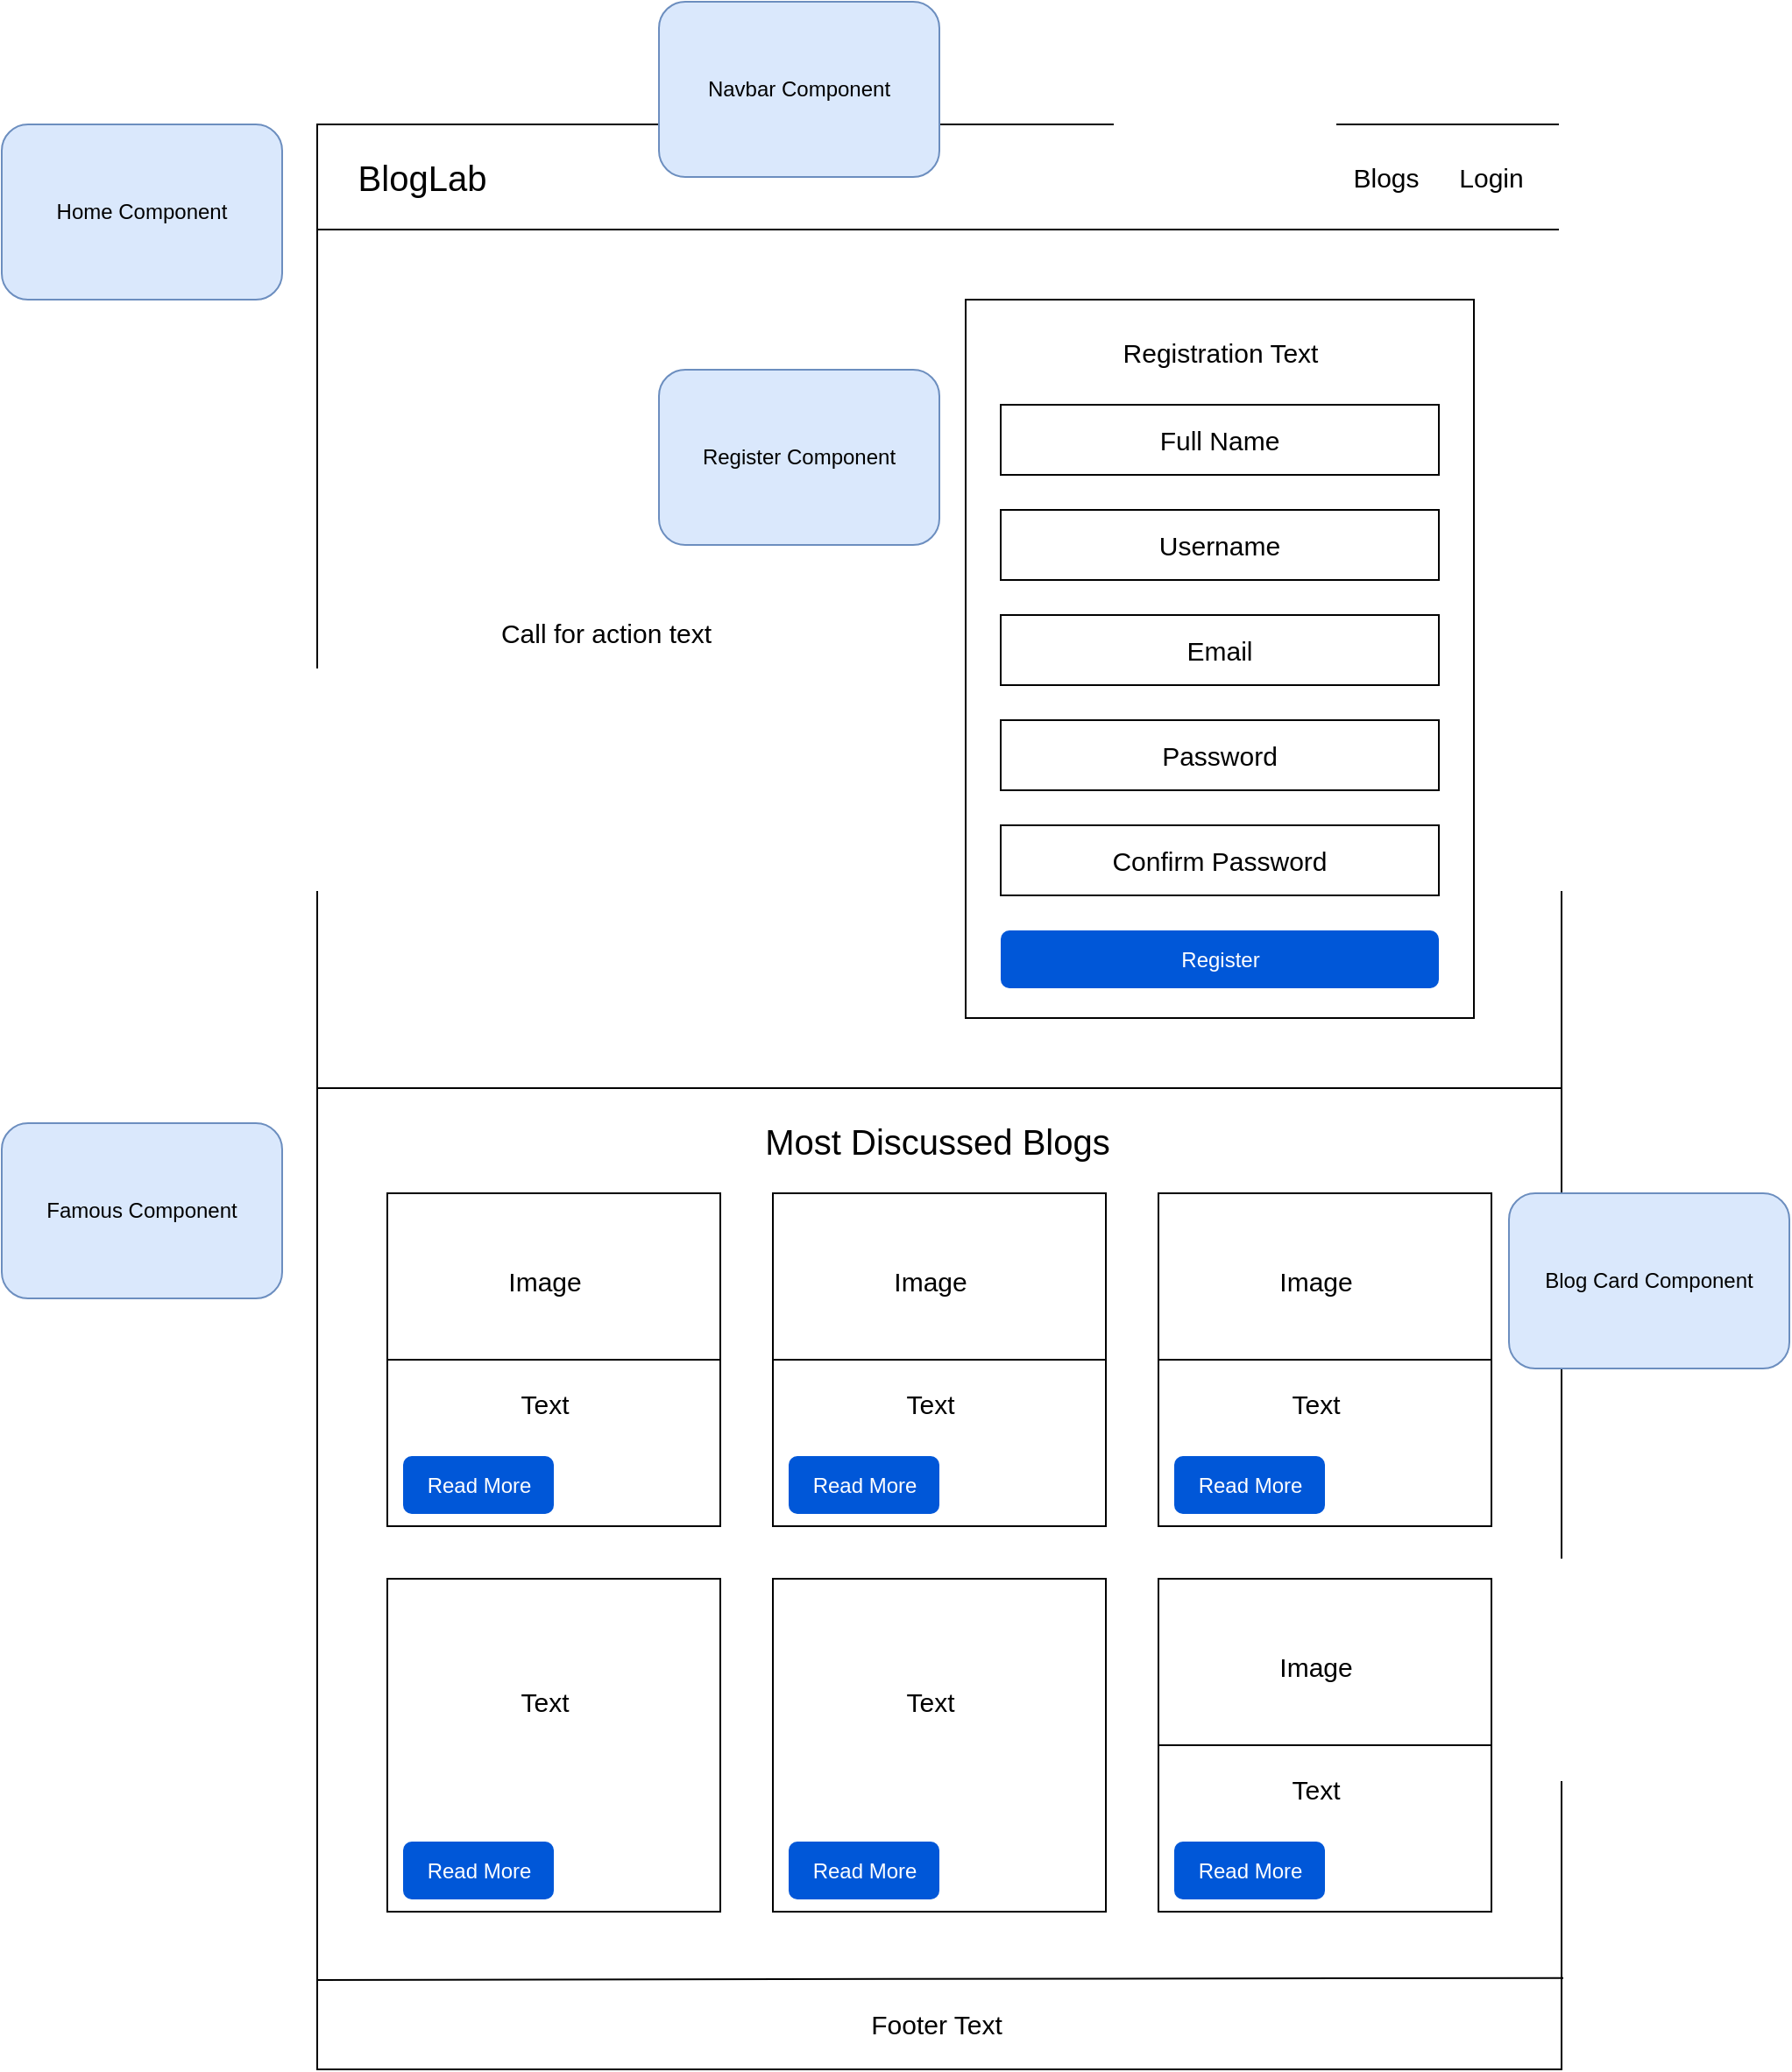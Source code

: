 <mxfile version="14.4.3" type="device" pages="8"><diagram id="s6Mg0fzkvO-PAo4uWQgf" name="Home"><mxGraphModel dx="1874" dy="592" grid="1" gridSize="10" guides="1" tooltips="1" connect="1" arrows="1" fold="1" page="1" pageScale="1" pageWidth="850" pageHeight="1100" math="0" shadow="0"><root><mxCell id="0"/><mxCell id="1" parent="0"/><mxCell id="gEnsgVD1sYvCIGJ1qTTS-1" value="" style="rounded=0;whiteSpace=wrap;html=1;" parent="1" vertex="1"><mxGeometry x="70" y="120" width="710" height="1110" as="geometry"/></mxCell><mxCell id="gEnsgVD1sYvCIGJ1qTTS-2" value="" style="rounded=0;whiteSpace=wrap;html=1;fontSize=15;" parent="1" vertex="1"><mxGeometry x="440" y="220" width="290" height="410" as="geometry"/></mxCell><mxCell id="gEnsgVD1sYvCIGJ1qTTS-3" value="" style="rounded=0;whiteSpace=wrap;html=1;" parent="1" vertex="1"><mxGeometry x="70" y="120" width="710" height="60" as="geometry"/></mxCell><mxCell id="gEnsgVD1sYvCIGJ1qTTS-4" value="BlogLab" style="text;html=1;strokeColor=none;fillColor=none;align=center;verticalAlign=middle;whiteSpace=wrap;rounded=0;fontSize=20;" parent="1" vertex="1"><mxGeometry x="110" y="140" width="40" height="20" as="geometry"/></mxCell><mxCell id="gEnsgVD1sYvCIGJ1qTTS-5" value="Blogs" style="text;html=1;strokeColor=none;fillColor=none;align=center;verticalAlign=middle;whiteSpace=wrap;rounded=0;fontSize=15;" parent="1" vertex="1"><mxGeometry x="660" y="140" width="40" height="20" as="geometry"/></mxCell><mxCell id="gEnsgVD1sYvCIGJ1qTTS-6" value="Login" style="text;html=1;strokeColor=none;fillColor=none;align=center;verticalAlign=middle;whiteSpace=wrap;rounded=0;fontSize=15;" parent="1" vertex="1"><mxGeometry x="720" y="140" width="40" height="20" as="geometry"/></mxCell><mxCell id="gEnsgVD1sYvCIGJ1qTTS-7" value="Full Name" style="rounded=0;whiteSpace=wrap;html=1;fontSize=15;" parent="1" vertex="1"><mxGeometry x="460" y="280" width="250" height="40" as="geometry"/></mxCell><mxCell id="gEnsgVD1sYvCIGJ1qTTS-8" value="Username" style="rounded=0;whiteSpace=wrap;html=1;fontSize=15;" parent="1" vertex="1"><mxGeometry x="460" y="340" width="250" height="40" as="geometry"/></mxCell><mxCell id="gEnsgVD1sYvCIGJ1qTTS-9" value="Email" style="rounded=0;whiteSpace=wrap;html=1;fontSize=15;" parent="1" vertex="1"><mxGeometry x="460" y="400" width="250" height="40" as="geometry"/></mxCell><mxCell id="gEnsgVD1sYvCIGJ1qTTS-10" value="Password" style="rounded=0;whiteSpace=wrap;html=1;fontSize=15;" parent="1" vertex="1"><mxGeometry x="460" y="460" width="250" height="40" as="geometry"/></mxCell><mxCell id="gEnsgVD1sYvCIGJ1qTTS-11" value="Confirm Password" style="rounded=0;whiteSpace=wrap;html=1;fontSize=15;" parent="1" vertex="1"><mxGeometry x="460" y="520" width="250" height="40" as="geometry"/></mxCell><mxCell id="gEnsgVD1sYvCIGJ1qTTS-12" value="Registration Text" style="text;html=1;strokeColor=none;fillColor=none;align=center;verticalAlign=middle;whiteSpace=wrap;rounded=0;fontSize=15;" parent="1" vertex="1"><mxGeometry x="522.5" y="240" width="125" height="20" as="geometry"/></mxCell><mxCell id="gEnsgVD1sYvCIGJ1qTTS-13" value="Register" style="rounded=1;fillColor=#0057D8;align=center;strokeColor=none;html=1;fontColor=#ffffff;fontSize=12" parent="1" vertex="1"><mxGeometry x="460" y="580" width="250" height="33" as="geometry"/></mxCell><mxCell id="gEnsgVD1sYvCIGJ1qTTS-14" value="" style="endArrow=none;html=1;fontSize=15;exitX=0;exitY=0.75;exitDx=0;exitDy=0;entryX=1;entryY=0.75;entryDx=0;entryDy=0;" parent="1" edge="1"><mxGeometry width="50" height="50" relative="1" as="geometry"><mxPoint x="70" y="670" as="sourcePoint"/><mxPoint x="780" y="670" as="targetPoint"/></mxGeometry></mxCell><mxCell id="gEnsgVD1sYvCIGJ1qTTS-15" value="Call for action text" style="text;html=1;strokeColor=none;fillColor=none;align=center;verticalAlign=middle;whiteSpace=wrap;rounded=0;fontSize=15;" parent="1" vertex="1"><mxGeometry x="140" y="400" width="190" height="20" as="geometry"/></mxCell><mxCell id="gEnsgVD1sYvCIGJ1qTTS-16" value="Most Discussed Blogs" style="text;html=1;strokeColor=none;fillColor=none;align=center;verticalAlign=middle;whiteSpace=wrap;rounded=0;fontSize=20;" parent="1" vertex="1"><mxGeometry x="314" y="690" width="220" height="20" as="geometry"/></mxCell><mxCell id="gEnsgVD1sYvCIGJ1qTTS-17" value="" style="rounded=0;whiteSpace=wrap;html=1;fontSize=15;" parent="1" vertex="1"><mxGeometry x="330" y="730" width="190" height="190" as="geometry"/></mxCell><mxCell id="gEnsgVD1sYvCIGJ1qTTS-18" value="" style="endArrow=none;html=1;fontSize=15;exitX=0;exitY=0.5;exitDx=0;exitDy=0;entryX=1;entryY=0.5;entryDx=0;entryDy=0;" parent="1" source="gEnsgVD1sYvCIGJ1qTTS-17" target="gEnsgVD1sYvCIGJ1qTTS-17" edge="1"><mxGeometry width="50" height="50" relative="1" as="geometry"><mxPoint x="400" y="990" as="sourcePoint"/><mxPoint x="450" y="940" as="targetPoint"/></mxGeometry></mxCell><mxCell id="gEnsgVD1sYvCIGJ1qTTS-19" value="Image" style="text;html=1;strokeColor=none;fillColor=none;align=center;verticalAlign=middle;whiteSpace=wrap;rounded=0;fontSize=15;" parent="1" vertex="1"><mxGeometry x="400" y="770" width="40" height="20" as="geometry"/></mxCell><mxCell id="gEnsgVD1sYvCIGJ1qTTS-20" value="Text" style="text;html=1;strokeColor=none;fillColor=none;align=center;verticalAlign=middle;whiteSpace=wrap;rounded=0;fontSize=15;" parent="1" vertex="1"><mxGeometry x="400" y="840" width="40" height="20" as="geometry"/></mxCell><mxCell id="gEnsgVD1sYvCIGJ1qTTS-21" value="Read More" style="rounded=1;fillColor=#0057D8;strokeColor=none;html=1;fontColor=#ffffff;align=center;verticalAlign=middle;fontStyle=0;fontSize=12" parent="1" vertex="1"><mxGeometry x="339" y="880" width="86" height="33" as="geometry"/></mxCell><mxCell id="gEnsgVD1sYvCIGJ1qTTS-22" value="" style="rounded=0;whiteSpace=wrap;html=1;fontSize=15;" parent="1" vertex="1"><mxGeometry x="550" y="730" width="190" height="190" as="geometry"/></mxCell><mxCell id="gEnsgVD1sYvCIGJ1qTTS-23" value="" style="endArrow=none;html=1;fontSize=15;exitX=0;exitY=0.5;exitDx=0;exitDy=0;entryX=1;entryY=0.5;entryDx=0;entryDy=0;" parent="1" source="gEnsgVD1sYvCIGJ1qTTS-22" target="gEnsgVD1sYvCIGJ1qTTS-22" edge="1"><mxGeometry width="50" height="50" relative="1" as="geometry"><mxPoint x="620" y="990" as="sourcePoint"/><mxPoint x="670" y="940" as="targetPoint"/></mxGeometry></mxCell><mxCell id="gEnsgVD1sYvCIGJ1qTTS-24" value="Image" style="text;html=1;strokeColor=none;fillColor=none;align=center;verticalAlign=middle;whiteSpace=wrap;rounded=0;fontSize=15;" parent="1" vertex="1"><mxGeometry x="620" y="770" width="40" height="20" as="geometry"/></mxCell><mxCell id="gEnsgVD1sYvCIGJ1qTTS-25" value="Text" style="text;html=1;strokeColor=none;fillColor=none;align=center;verticalAlign=middle;whiteSpace=wrap;rounded=0;fontSize=15;" parent="1" vertex="1"><mxGeometry x="620" y="840" width="40" height="20" as="geometry"/></mxCell><mxCell id="gEnsgVD1sYvCIGJ1qTTS-26" value="Read More" style="rounded=1;fillColor=#0057D8;strokeColor=none;html=1;fontColor=#ffffff;align=center;verticalAlign=middle;fontStyle=0;fontSize=12" parent="1" vertex="1"><mxGeometry x="559" y="880" width="86" height="33" as="geometry"/></mxCell><mxCell id="gEnsgVD1sYvCIGJ1qTTS-27" value="" style="rounded=0;whiteSpace=wrap;html=1;fontSize=15;" parent="1" vertex="1"><mxGeometry x="110" y="730" width="190" height="190" as="geometry"/></mxCell><mxCell id="gEnsgVD1sYvCIGJ1qTTS-28" value="" style="endArrow=none;html=1;fontSize=15;exitX=0;exitY=0.5;exitDx=0;exitDy=0;entryX=1;entryY=0.5;entryDx=0;entryDy=0;" parent="1" source="gEnsgVD1sYvCIGJ1qTTS-27" target="gEnsgVD1sYvCIGJ1qTTS-27" edge="1"><mxGeometry width="50" height="50" relative="1" as="geometry"><mxPoint x="180" y="990" as="sourcePoint"/><mxPoint x="230" y="940" as="targetPoint"/></mxGeometry></mxCell><mxCell id="gEnsgVD1sYvCIGJ1qTTS-29" value="Image" style="text;html=1;strokeColor=none;fillColor=none;align=center;verticalAlign=middle;whiteSpace=wrap;rounded=0;fontSize=15;" parent="1" vertex="1"><mxGeometry x="180" y="770" width="40" height="20" as="geometry"/></mxCell><mxCell id="gEnsgVD1sYvCIGJ1qTTS-30" value="Text" style="text;html=1;strokeColor=none;fillColor=none;align=center;verticalAlign=middle;whiteSpace=wrap;rounded=0;fontSize=15;" parent="1" vertex="1"><mxGeometry x="180" y="840" width="40" height="20" as="geometry"/></mxCell><mxCell id="gEnsgVD1sYvCIGJ1qTTS-31" value="Read More" style="rounded=1;fillColor=#0057D8;strokeColor=none;html=1;fontColor=#ffffff;align=center;verticalAlign=middle;fontStyle=0;fontSize=12" parent="1" vertex="1"><mxGeometry x="119" y="880" width="86" height="33" as="geometry"/></mxCell><mxCell id="gEnsgVD1sYvCIGJ1qTTS-32" value="" style="rounded=0;whiteSpace=wrap;html=1;fontSize=15;" parent="1" vertex="1"><mxGeometry x="330" y="950" width="190" height="190" as="geometry"/></mxCell><mxCell id="gEnsgVD1sYvCIGJ1qTTS-33" value="Text" style="text;html=1;strokeColor=none;fillColor=none;align=center;verticalAlign=middle;whiteSpace=wrap;rounded=0;fontSize=15;" parent="1" vertex="1"><mxGeometry x="400" y="1010" width="40" height="20" as="geometry"/></mxCell><mxCell id="gEnsgVD1sYvCIGJ1qTTS-34" value="Read More" style="rounded=1;fillColor=#0057D8;strokeColor=none;html=1;fontColor=#ffffff;align=center;verticalAlign=middle;fontStyle=0;fontSize=12" parent="1" vertex="1"><mxGeometry x="339" y="1100" width="86" height="33" as="geometry"/></mxCell><mxCell id="gEnsgVD1sYvCIGJ1qTTS-35" value="" style="rounded=0;whiteSpace=wrap;html=1;fontSize=15;" parent="1" vertex="1"><mxGeometry x="550" y="950" width="190" height="190" as="geometry"/></mxCell><mxCell id="gEnsgVD1sYvCIGJ1qTTS-36" value="" style="endArrow=none;html=1;fontSize=15;exitX=0;exitY=0.5;exitDx=0;exitDy=0;entryX=1;entryY=0.5;entryDx=0;entryDy=0;" parent="1" source="gEnsgVD1sYvCIGJ1qTTS-35" target="gEnsgVD1sYvCIGJ1qTTS-35" edge="1"><mxGeometry width="50" height="50" relative="1" as="geometry"><mxPoint x="620" y="1210" as="sourcePoint"/><mxPoint x="670" y="1160" as="targetPoint"/></mxGeometry></mxCell><mxCell id="gEnsgVD1sYvCIGJ1qTTS-37" value="Image" style="text;html=1;strokeColor=none;fillColor=none;align=center;verticalAlign=middle;whiteSpace=wrap;rounded=0;fontSize=15;" parent="1" vertex="1"><mxGeometry x="620" y="990" width="40" height="20" as="geometry"/></mxCell><mxCell id="gEnsgVD1sYvCIGJ1qTTS-38" value="Text" style="text;html=1;strokeColor=none;fillColor=none;align=center;verticalAlign=middle;whiteSpace=wrap;rounded=0;fontSize=15;" parent="1" vertex="1"><mxGeometry x="620" y="1060" width="40" height="20" as="geometry"/></mxCell><mxCell id="gEnsgVD1sYvCIGJ1qTTS-39" value="Read More" style="rounded=1;fillColor=#0057D8;strokeColor=none;html=1;fontColor=#ffffff;align=center;verticalAlign=middle;fontStyle=0;fontSize=12" parent="1" vertex="1"><mxGeometry x="559" y="1100" width="86" height="33" as="geometry"/></mxCell><mxCell id="gEnsgVD1sYvCIGJ1qTTS-40" value="" style="rounded=0;whiteSpace=wrap;html=1;fontSize=15;" parent="1" vertex="1"><mxGeometry x="110" y="950" width="190" height="190" as="geometry"/></mxCell><mxCell id="gEnsgVD1sYvCIGJ1qTTS-41" value="Text" style="text;html=1;strokeColor=none;fillColor=none;align=center;verticalAlign=middle;whiteSpace=wrap;rounded=0;fontSize=15;" parent="1" vertex="1"><mxGeometry x="180" y="1010" width="40" height="20" as="geometry"/></mxCell><mxCell id="gEnsgVD1sYvCIGJ1qTTS-42" value="Read More" style="rounded=1;fillColor=#0057D8;strokeColor=none;html=1;fontColor=#ffffff;align=center;verticalAlign=middle;fontStyle=0;fontSize=12" parent="1" vertex="1"><mxGeometry x="119" y="1100" width="86" height="33" as="geometry"/></mxCell><mxCell id="gEnsgVD1sYvCIGJ1qTTS-43" value="" style="endArrow=none;html=1;fontSize=15;exitX=-0.002;exitY=0.954;exitDx=0;exitDy=0;exitPerimeter=0;entryX=1;entryY=0.953;entryDx=0;entryDy=0;entryPerimeter=0;" parent="1" edge="1"><mxGeometry width="50" height="50" relative="1" as="geometry"><mxPoint x="69.58" y="1178.94" as="sourcePoint"/><mxPoint x="781" y="1177.83" as="targetPoint"/></mxGeometry></mxCell><mxCell id="gEnsgVD1sYvCIGJ1qTTS-44" value="Footer Text" style="text;html=1;strokeColor=none;fillColor=none;align=center;verticalAlign=middle;whiteSpace=wrap;rounded=0;fontSize=15;" parent="1" vertex="1"><mxGeometry x="365.5" y="1194" width="115" height="20" as="geometry"/></mxCell><mxCell id="gaV7RyukvHcsZzZIrTY4-1" value="Home Component" style="rounded=1;whiteSpace=wrap;html=1;fillColor=#dae8fc;strokeColor=#6c8ebf;" parent="1" vertex="1"><mxGeometry x="-110" y="120" width="160" height="100" as="geometry"/></mxCell><mxCell id="VmnG1JGYULa-0gqgI74T-1" value="Blog Card Component" style="rounded=1;whiteSpace=wrap;html=1;fillColor=#dae8fc;strokeColor=#6c8ebf;" parent="1" vertex="1"><mxGeometry x="750" y="730" width="160" height="100" as="geometry"/></mxCell><mxCell id="keb5wjz1jvDVk_AuDzr_-1" value="Navbar Component" style="rounded=1;whiteSpace=wrap;html=1;fillColor=#dae8fc;strokeColor=#6c8ebf;" parent="1" vertex="1"><mxGeometry x="265" y="50" width="160" height="100" as="geometry"/></mxCell><mxCell id="keb5wjz1jvDVk_AuDzr_-2" value="Register Component" style="rounded=1;whiteSpace=wrap;html=1;fillColor=#dae8fc;strokeColor=#6c8ebf;" parent="1" vertex="1"><mxGeometry x="265" y="260" width="160" height="100" as="geometry"/></mxCell><mxCell id="sPIQCTWEb_YaLZy3rOM8-1" value="Famous Component" style="rounded=1;whiteSpace=wrap;html=1;fillColor=#dae8fc;strokeColor=#6c8ebf;" parent="1" vertex="1"><mxGeometry x="-110" y="690" width="160" height="100" as="geometry"/></mxCell></root></mxGraphModel></diagram><diagram id="HVoa4l8khFZgCgBgpcPj" name="Login"><mxGraphModel dx="2272" dy="862" grid="1" gridSize="10" guides="1" tooltips="1" connect="1" arrows="1" fold="1" page="1" pageScale="1" pageWidth="850" pageHeight="1100" math="0" shadow="0"><root><mxCell id="v0DwTr1fiqjKCwjnkM56-0"/><mxCell id="v0DwTr1fiqjKCwjnkM56-1" parent="v0DwTr1fiqjKCwjnkM56-0"/><mxCell id="ifbw93sRvqLm6i2id-Tl-0" value="" style="rounded=0;whiteSpace=wrap;html=1;" parent="v0DwTr1fiqjKCwjnkM56-1" vertex="1"><mxGeometry x="70" y="120" width="710" height="1110" as="geometry"/></mxCell><mxCell id="ifbw93sRvqLm6i2id-Tl-1" value="" style="rounded=0;whiteSpace=wrap;html=1;" parent="v0DwTr1fiqjKCwjnkM56-1" vertex="1"><mxGeometry x="70" y="120" width="710" height="60" as="geometry"/></mxCell><mxCell id="ifbw93sRvqLm6i2id-Tl-2" value="BlogLab" style="text;html=1;strokeColor=none;fillColor=none;align=center;verticalAlign=middle;whiteSpace=wrap;rounded=0;fontSize=20;" parent="v0DwTr1fiqjKCwjnkM56-1" vertex="1"><mxGeometry x="110" y="140" width="40" height="20" as="geometry"/></mxCell><mxCell id="ifbw93sRvqLm6i2id-Tl-3" value="Blogs" style="text;html=1;strokeColor=none;fillColor=none;align=center;verticalAlign=middle;whiteSpace=wrap;rounded=0;fontSize=15;" parent="v0DwTr1fiqjKCwjnkM56-1" vertex="1"><mxGeometry x="660" y="140" width="40" height="20" as="geometry"/></mxCell><mxCell id="ifbw93sRvqLm6i2id-Tl-4" value="Login" style="text;html=1;strokeColor=none;fillColor=none;align=center;verticalAlign=middle;whiteSpace=wrap;rounded=0;fontSize=15;" parent="v0DwTr1fiqjKCwjnkM56-1" vertex="1"><mxGeometry x="720" y="140" width="40" height="20" as="geometry"/></mxCell><mxCell id="ifbw93sRvqLm6i2id-Tl-5" value="Login" style="text;html=1;strokeColor=none;fillColor=none;align=center;verticalAlign=middle;whiteSpace=wrap;rounded=0;fontSize=15;" parent="v0DwTr1fiqjKCwjnkM56-1" vertex="1"><mxGeometry x="180" y="230" width="125" height="20" as="geometry"/></mxCell><mxCell id="ifbw93sRvqLm6i2id-Tl-6" value="" style="endArrow=none;html=1;fontSize=15;exitX=-0.002;exitY=0.954;exitDx=0;exitDy=0;exitPerimeter=0;entryX=1;entryY=0.953;entryDx=0;entryDy=0;entryPerimeter=0;" parent="v0DwTr1fiqjKCwjnkM56-1" edge="1"><mxGeometry width="50" height="50" relative="1" as="geometry"><mxPoint x="69.58" y="1178.94" as="sourcePoint"/><mxPoint x="781" y="1177.83" as="targetPoint"/></mxGeometry></mxCell><mxCell id="ifbw93sRvqLm6i2id-Tl-7" value="Footer Text" style="text;html=1;strokeColor=none;fillColor=none;align=center;verticalAlign=middle;whiteSpace=wrap;rounded=0;fontSize=15;" parent="v0DwTr1fiqjKCwjnkM56-1" vertex="1"><mxGeometry x="365.5" y="1194" width="115" height="20" as="geometry"/></mxCell><mxCell id="ifbw93sRvqLm6i2id-Tl-10" value="Login" style="rounded=1;fillColor=#0057D8;align=center;strokeColor=none;html=1;fontColor=#ffffff;fontSize=12" parent="v0DwTr1fiqjKCwjnkM56-1" vertex="1"><mxGeometry x="220" y="370" width="400" height="37" as="geometry"/></mxCell><mxCell id="ifbw93sRvqLm6i2id-Tl-11" value="Username" style="rounded=0;whiteSpace=wrap;html=1;" parent="v0DwTr1fiqjKCwjnkM56-1" vertex="1"><mxGeometry x="220" y="270" width="400" height="40" as="geometry"/></mxCell><mxCell id="ifbw93sRvqLm6i2id-Tl-12" value="Password" style="rounded=0;whiteSpace=wrap;html=1;" parent="v0DwTr1fiqjKCwjnkM56-1" vertex="1"><mxGeometry x="220" y="320" width="400" height="40" as="geometry"/></mxCell><mxCell id="duLfqHSRmx37z6GI6tu7-0" value="Login Component" style="rounded=1;whiteSpace=wrap;html=1;fillColor=#dae8fc;strokeColor=#6c8ebf;" parent="v0DwTr1fiqjKCwjnkM56-1" vertex="1"><mxGeometry x="-110" y="120" width="160" height="100" as="geometry"/></mxCell></root></mxGraphModel></diagram><diagram id="teUFFvmPVCSCHrNet3CP" name="Blogs"><mxGraphModel dx="2272" dy="862" grid="1" gridSize="10" guides="1" tooltips="1" connect="1" arrows="1" fold="1" page="1" pageScale="1" pageWidth="850" pageHeight="1100" math="0" shadow="0"><root><mxCell id="P7Wf7TGRnezyrEBNKEq6-0"/><mxCell id="P7Wf7TGRnezyrEBNKEq6-1" parent="P7Wf7TGRnezyrEBNKEq6-0"/><mxCell id="2sktdH7NGB3SN3SL6qeB-0" value="" style="rounded=0;whiteSpace=wrap;html=1;" parent="P7Wf7TGRnezyrEBNKEq6-1" vertex="1"><mxGeometry x="70" y="120" width="710" height="1110" as="geometry"/></mxCell><mxCell id="2sktdH7NGB3SN3SL6qeB-1" value="" style="rounded=0;whiteSpace=wrap;html=1;" parent="P7Wf7TGRnezyrEBNKEq6-1" vertex="1"><mxGeometry x="70" y="120" width="710" height="60" as="geometry"/></mxCell><mxCell id="2sktdH7NGB3SN3SL6qeB-2" value="BlogLab" style="text;html=1;strokeColor=none;fillColor=none;align=center;verticalAlign=middle;whiteSpace=wrap;rounded=0;fontSize=20;" parent="P7Wf7TGRnezyrEBNKEq6-1" vertex="1"><mxGeometry x="110" y="140" width="40" height="20" as="geometry"/></mxCell><mxCell id="2sktdH7NGB3SN3SL6qeB-3" value="Blogs" style="text;html=1;strokeColor=none;fillColor=none;align=center;verticalAlign=middle;whiteSpace=wrap;rounded=0;fontSize=15;" parent="P7Wf7TGRnezyrEBNKEq6-1" vertex="1"><mxGeometry x="660" y="140" width="40" height="20" as="geometry"/></mxCell><mxCell id="2sktdH7NGB3SN3SL6qeB-4" value="Login" style="text;html=1;strokeColor=none;fillColor=none;align=center;verticalAlign=middle;whiteSpace=wrap;rounded=0;fontSize=15;" parent="P7Wf7TGRnezyrEBNKEq6-1" vertex="1"><mxGeometry x="720" y="140" width="40" height="20" as="geometry"/></mxCell><mxCell id="2sktdH7NGB3SN3SL6qeB-5" value="Blogs" style="text;html=1;strokeColor=none;fillColor=none;align=center;verticalAlign=middle;whiteSpace=wrap;rounded=0;fontSize=15;" parent="P7Wf7TGRnezyrEBNKEq6-1" vertex="1"><mxGeometry x="355.5" y="220" width="125" height="20" as="geometry"/></mxCell><mxCell id="2sktdH7NGB3SN3SL6qeB-6" value="" style="endArrow=none;html=1;fontSize=15;exitX=-0.002;exitY=0.954;exitDx=0;exitDy=0;exitPerimeter=0;entryX=1;entryY=0.953;entryDx=0;entryDy=0;entryPerimeter=0;" parent="P7Wf7TGRnezyrEBNKEq6-1" edge="1"><mxGeometry width="50" height="50" relative="1" as="geometry"><mxPoint x="69.58" y="1178.94" as="sourcePoint"/><mxPoint x="781" y="1177.83" as="targetPoint"/></mxGeometry></mxCell><mxCell id="2sktdH7NGB3SN3SL6qeB-7" value="Footer Text" style="text;html=1;strokeColor=none;fillColor=none;align=center;verticalAlign=middle;whiteSpace=wrap;rounded=0;fontSize=15;" parent="P7Wf7TGRnezyrEBNKEq6-1" vertex="1"><mxGeometry x="365.5" y="1194" width="115" height="20" as="geometry"/></mxCell><mxCell id="2sktdH7NGB3SN3SL6qeB-8" value="" style="rounded=0;whiteSpace=wrap;html=1;fontSize=15;" parent="P7Wf7TGRnezyrEBNKEq6-1" vertex="1"><mxGeometry x="263" y="1100" width="310" height="40" as="geometry"/></mxCell><mxCell id="2sktdH7NGB3SN3SL6qeB-9" value="Pagination" style="text;html=1;strokeColor=none;fillColor=none;align=center;verticalAlign=middle;whiteSpace=wrap;rounded=0;fontSize=15;" parent="P7Wf7TGRnezyrEBNKEq6-1" vertex="1"><mxGeometry x="398" y="1110" width="40" height="20" as="geometry"/></mxCell><mxCell id="2sktdH7NGB3SN3SL6qeB-10" value="" style="rounded=0;whiteSpace=wrap;html=1;fontSize=15;" parent="P7Wf7TGRnezyrEBNKEq6-1" vertex="1"><mxGeometry x="110" y="340" width="180" height="240" as="geometry"/></mxCell><mxCell id="2sktdH7NGB3SN3SL6qeB-11" value="" style="rounded=0;whiteSpace=wrap;html=1;fontSize=15;" parent="P7Wf7TGRnezyrEBNKEq6-1" vertex="1"><mxGeometry x="335" y="340" width="180" height="240" as="geometry"/></mxCell><mxCell id="2sktdH7NGB3SN3SL6qeB-12" value="" style="rounded=0;whiteSpace=wrap;html=1;fontSize=15;" parent="P7Wf7TGRnezyrEBNKEq6-1" vertex="1"><mxGeometry x="560" y="340" width="180" height="240" as="geometry"/></mxCell><mxCell id="2sktdH7NGB3SN3SL6qeB-13" value="" style="rounded=0;whiteSpace=wrap;html=1;fontSize=15;" parent="P7Wf7TGRnezyrEBNKEq6-1" vertex="1"><mxGeometry x="110" y="690" width="180" height="240" as="geometry"/></mxCell><mxCell id="2sktdH7NGB3SN3SL6qeB-14" value="" style="rounded=0;whiteSpace=wrap;html=1;fontSize=15;" parent="P7Wf7TGRnezyrEBNKEq6-1" vertex="1"><mxGeometry x="335" y="690" width="180" height="240" as="geometry"/></mxCell><mxCell id="2sktdH7NGB3SN3SL6qeB-15" value="" style="rounded=0;whiteSpace=wrap;html=1;fontSize=15;" parent="P7Wf7TGRnezyrEBNKEq6-1" vertex="1"><mxGeometry x="560" y="690" width="180" height="240" as="geometry"/></mxCell><mxCell id="2sktdH7NGB3SN3SL6qeB-16" value="" style="endArrow=none;html=1;fontSize=15;entryX=1;entryY=0.5;entryDx=0;entryDy=0;exitX=0;exitY=0.5;exitDx=0;exitDy=0;" parent="P7Wf7TGRnezyrEBNKEq6-1" source="2sktdH7NGB3SN3SL6qeB-10" target="2sktdH7NGB3SN3SL6qeB-10" edge="1"><mxGeometry width="50" height="50" relative="1" as="geometry"><mxPoint x="107" y="480" as="sourcePoint"/><mxPoint x="160" y="440" as="targetPoint"/></mxGeometry></mxCell><mxCell id="2sktdH7NGB3SN3SL6qeB-17" value="" style="endArrow=none;html=1;fontSize=15;entryX=1;entryY=0.5;entryDx=0;entryDy=0;exitX=0;exitY=0.5;exitDx=0;exitDy=0;" parent="P7Wf7TGRnezyrEBNKEq6-1" edge="1"><mxGeometry width="50" height="50" relative="1" as="geometry"><mxPoint x="335" y="460.0" as="sourcePoint"/><mxPoint x="515" y="460.0" as="targetPoint"/></mxGeometry></mxCell><mxCell id="2sktdH7NGB3SN3SL6qeB-18" value="" style="endArrow=none;html=1;fontSize=15;entryX=1;entryY=0.5;entryDx=0;entryDy=0;exitX=0;exitY=0.5;exitDx=0;exitDy=0;" parent="P7Wf7TGRnezyrEBNKEq6-1" edge="1"><mxGeometry width="50" height="50" relative="1" as="geometry"><mxPoint x="560" y="459.29" as="sourcePoint"/><mxPoint x="740" y="459.29" as="targetPoint"/></mxGeometry></mxCell><mxCell id="2sktdH7NGB3SN3SL6qeB-19" value="" style="endArrow=none;html=1;fontSize=15;entryX=1;entryY=0.5;entryDx=0;entryDy=0;exitX=0;exitY=0.5;exitDx=0;exitDy=0;" parent="P7Wf7TGRnezyrEBNKEq6-1" edge="1"><mxGeometry width="50" height="50" relative="1" as="geometry"><mxPoint x="110" y="809.29" as="sourcePoint"/><mxPoint x="290" y="809.29" as="targetPoint"/></mxGeometry></mxCell><mxCell id="2sktdH7NGB3SN3SL6qeB-20" value="Image" style="text;html=1;strokeColor=none;fillColor=none;align=center;verticalAlign=middle;whiteSpace=wrap;rounded=0;fontSize=15;" parent="P7Wf7TGRnezyrEBNKEq6-1" vertex="1"><mxGeometry x="180" y="390" width="40" height="20" as="geometry"/></mxCell><mxCell id="2sktdH7NGB3SN3SL6qeB-21" value="Image" style="text;html=1;strokeColor=none;fillColor=none;align=center;verticalAlign=middle;whiteSpace=wrap;rounded=0;fontSize=15;" parent="P7Wf7TGRnezyrEBNKEq6-1" vertex="1"><mxGeometry x="405" y="390" width="40" height="20" as="geometry"/></mxCell><mxCell id="2sktdH7NGB3SN3SL6qeB-22" value="Image" style="text;html=1;strokeColor=none;fillColor=none;align=center;verticalAlign=middle;whiteSpace=wrap;rounded=0;fontSize=15;" parent="P7Wf7TGRnezyrEBNKEq6-1" vertex="1"><mxGeometry x="630" y="390" width="40" height="20" as="geometry"/></mxCell><mxCell id="2sktdH7NGB3SN3SL6qeB-23" value="Image" style="text;html=1;strokeColor=none;fillColor=none;align=center;verticalAlign=middle;whiteSpace=wrap;rounded=0;fontSize=15;" parent="P7Wf7TGRnezyrEBNKEq6-1" vertex="1"><mxGeometry x="180" y="740" width="40" height="20" as="geometry"/></mxCell><mxCell id="2sktdH7NGB3SN3SL6qeB-24" value="Text" style="text;html=1;strokeColor=none;fillColor=none;align=center;verticalAlign=middle;whiteSpace=wrap;rounded=0;fontSize=15;" parent="P7Wf7TGRnezyrEBNKEq6-1" vertex="1"><mxGeometry x="180" y="480" width="40" height="20" as="geometry"/></mxCell><mxCell id="2sktdH7NGB3SN3SL6qeB-25" value="Text" style="text;html=1;strokeColor=none;fillColor=none;align=center;verticalAlign=middle;whiteSpace=wrap;rounded=0;fontSize=15;" parent="P7Wf7TGRnezyrEBNKEq6-1" vertex="1"><mxGeometry x="405" y="480" width="40" height="20" as="geometry"/></mxCell><mxCell id="2sktdH7NGB3SN3SL6qeB-26" value="Text" style="text;html=1;strokeColor=none;fillColor=none;align=center;verticalAlign=middle;whiteSpace=wrap;rounded=0;fontSize=15;" parent="P7Wf7TGRnezyrEBNKEq6-1" vertex="1"><mxGeometry x="630" y="480" width="40" height="20" as="geometry"/></mxCell><mxCell id="2sktdH7NGB3SN3SL6qeB-27" value="Text" style="text;html=1;strokeColor=none;fillColor=none;align=center;verticalAlign=middle;whiteSpace=wrap;rounded=0;fontSize=15;" parent="P7Wf7TGRnezyrEBNKEq6-1" vertex="1"><mxGeometry x="180" y="830" width="40" height="20" as="geometry"/></mxCell><mxCell id="2sktdH7NGB3SN3SL6qeB-28" value="Text" style="text;html=1;strokeColor=none;fillColor=none;align=center;verticalAlign=middle;whiteSpace=wrap;rounded=0;fontSize=15;" parent="P7Wf7TGRnezyrEBNKEq6-1" vertex="1"><mxGeometry x="403" y="720" width="40" height="20" as="geometry"/></mxCell><mxCell id="2sktdH7NGB3SN3SL6qeB-29" value="Text" style="text;html=1;strokeColor=none;fillColor=none;align=center;verticalAlign=middle;whiteSpace=wrap;rounded=0;fontSize=15;" parent="P7Wf7TGRnezyrEBNKEq6-1" vertex="1"><mxGeometry x="630" y="720" width="40" height="20" as="geometry"/></mxCell><mxCell id="2sktdH7NGB3SN3SL6qeB-30" value="Read More" style="rounded=1;fillColor=#0057D8;align=center;strokeColor=none;html=1;fontColor=#ffffff;fontSize=12" parent="P7Wf7TGRnezyrEBNKEq6-1" vertex="1"><mxGeometry x="120" y="530" width="100" height="37" as="geometry"/></mxCell><mxCell id="2sktdH7NGB3SN3SL6qeB-31" value="Read More" style="rounded=1;fillColor=#0057D8;align=center;strokeColor=none;html=1;fontColor=#ffffff;fontSize=12" parent="P7Wf7TGRnezyrEBNKEq6-1" vertex="1"><mxGeometry x="343" y="531" width="100" height="37" as="geometry"/></mxCell><mxCell id="2sktdH7NGB3SN3SL6qeB-32" value="Read More" style="rounded=1;fillColor=#0057D8;align=center;strokeColor=none;html=1;fontColor=#ffffff;fontSize=12" parent="P7Wf7TGRnezyrEBNKEq6-1" vertex="1"><mxGeometry x="570" y="531" width="100" height="37" as="geometry"/></mxCell><mxCell id="2sktdH7NGB3SN3SL6qeB-33" value="Read More" style="rounded=1;fillColor=#0057D8;align=center;strokeColor=none;html=1;fontColor=#ffffff;fontSize=12" parent="P7Wf7TGRnezyrEBNKEq6-1" vertex="1"><mxGeometry x="120" y="880" width="100" height="37" as="geometry"/></mxCell><mxCell id="2sktdH7NGB3SN3SL6qeB-34" value="Read More" style="rounded=1;fillColor=#0057D8;align=center;strokeColor=none;html=1;fontColor=#ffffff;fontSize=12" parent="P7Wf7TGRnezyrEBNKEq6-1" vertex="1"><mxGeometry x="345" y="880" width="100" height="37" as="geometry"/></mxCell><mxCell id="2sktdH7NGB3SN3SL6qeB-35" value="Read More" style="rounded=1;fillColor=#0057D8;align=center;strokeColor=none;html=1;fontColor=#ffffff;fontSize=12" parent="P7Wf7TGRnezyrEBNKEq6-1" vertex="1"><mxGeometry x="570" y="880" width="100" height="37" as="geometry"/></mxCell><mxCell id="V0qyzoiJDU0HB6EdAna1-0" value="Blogs Component" style="rounded=1;whiteSpace=wrap;html=1;fillColor=#dae8fc;strokeColor=#6c8ebf;" parent="P7Wf7TGRnezyrEBNKEq6-1" vertex="1"><mxGeometry x="-110" y="120" width="160" height="100" as="geometry"/></mxCell></root></mxGraphModel></diagram><diagram id="QU-Zppa0P4Mu1MwRN8JV" name="Blog"><mxGraphModel dx="2272" dy="862" grid="1" gridSize="10" guides="1" tooltips="1" connect="1" arrows="1" fold="1" page="1" pageScale="1" pageWidth="850" pageHeight="1100" math="0" shadow="0"><root><mxCell id="JFbnWmyIZ_LAA-MGQuH6-0"/><mxCell id="JFbnWmyIZ_LAA-MGQuH6-1" parent="JFbnWmyIZ_LAA-MGQuH6-0"/><mxCell id="P2lvJEfePVxm989PmhCN-0" value="" style="rounded=0;whiteSpace=wrap;html=1;" parent="JFbnWmyIZ_LAA-MGQuH6-1" vertex="1"><mxGeometry x="70" y="120" width="710" height="1110" as="geometry"/></mxCell><mxCell id="P2lvJEfePVxm989PmhCN-1" value="Blog Text" style="rounded=0;whiteSpace=wrap;html=1;" parent="JFbnWmyIZ_LAA-MGQuH6-1" vertex="1"><mxGeometry x="130" y="310" width="590" height="460" as="geometry"/></mxCell><mxCell id="P2lvJEfePVxm989PmhCN-2" value="" style="rounded=0;whiteSpace=wrap;html=1;" parent="JFbnWmyIZ_LAA-MGQuH6-1" vertex="1"><mxGeometry x="70" y="120" width="710" height="60" as="geometry"/></mxCell><mxCell id="P2lvJEfePVxm989PmhCN-3" value="BlogLab" style="text;html=1;strokeColor=none;fillColor=none;align=center;verticalAlign=middle;whiteSpace=wrap;rounded=0;fontSize=20;" parent="JFbnWmyIZ_LAA-MGQuH6-1" vertex="1"><mxGeometry x="110" y="140" width="40" height="20" as="geometry"/></mxCell><mxCell id="P2lvJEfePVxm989PmhCN-4" value="Blogs" style="text;html=1;strokeColor=none;fillColor=none;align=center;verticalAlign=middle;whiteSpace=wrap;rounded=0;fontSize=15;" parent="JFbnWmyIZ_LAA-MGQuH6-1" vertex="1"><mxGeometry x="660" y="140" width="40" height="20" as="geometry"/></mxCell><mxCell id="P2lvJEfePVxm989PmhCN-5" value="Login" style="text;html=1;strokeColor=none;fillColor=none;align=center;verticalAlign=middle;whiteSpace=wrap;rounded=0;fontSize=15;" parent="JFbnWmyIZ_LAA-MGQuH6-1" vertex="1"><mxGeometry x="720" y="140" width="40" height="20" as="geometry"/></mxCell><mxCell id="P2lvJEfePVxm989PmhCN-6" value="Blog Title" style="text;html=1;strokeColor=none;fillColor=none;align=center;verticalAlign=middle;whiteSpace=wrap;rounded=0;fontSize=15;" parent="JFbnWmyIZ_LAA-MGQuH6-1" vertex="1"><mxGeometry x="355.5" y="220" width="125" height="20" as="geometry"/></mxCell><mxCell id="P2lvJEfePVxm989PmhCN-7" value="" style="endArrow=none;html=1;fontSize=15;exitX=-0.002;exitY=0.954;exitDx=0;exitDy=0;exitPerimeter=0;entryX=1;entryY=0.953;entryDx=0;entryDy=0;entryPerimeter=0;" parent="JFbnWmyIZ_LAA-MGQuH6-1" edge="1"><mxGeometry width="50" height="50" relative="1" as="geometry"><mxPoint x="69.58" y="1178.94" as="sourcePoint"/><mxPoint x="781" y="1177.83" as="targetPoint"/></mxGeometry></mxCell><mxCell id="P2lvJEfePVxm989PmhCN-8" value="Footer Text" style="text;html=1;strokeColor=none;fillColor=none;align=center;verticalAlign=middle;whiteSpace=wrap;rounded=0;fontSize=15;" parent="JFbnWmyIZ_LAA-MGQuH6-1" vertex="1"><mxGeometry x="365.5" y="1194" width="115" height="20" as="geometry"/></mxCell><mxCell id="P2lvJEfePVxm989PmhCN-9" value="Optional Image" style="rounded=0;whiteSpace=wrap;html=1;" parent="JFbnWmyIZ_LAA-MGQuH6-1" vertex="1"><mxGeometry x="130" y="310" width="270" height="150" as="geometry"/></mxCell><mxCell id="P2lvJEfePVxm989PmhCN-10" value="Author Information" style="text;html=1;strokeColor=none;fillColor=none;align=center;verticalAlign=middle;whiteSpace=wrap;rounded=0;" parent="JFbnWmyIZ_LAA-MGQuH6-1" vertex="1"><mxGeometry x="352" y="260" width="132" height="20" as="geometry"/></mxCell><mxCell id="P2lvJEfePVxm989PmhCN-11" value="Comment Box &amp;amp; Existing Comments" style="rounded=0;whiteSpace=wrap;html=1;" parent="JFbnWmyIZ_LAA-MGQuH6-1" vertex="1"><mxGeometry x="130" y="810" width="590" height="320" as="geometry"/></mxCell><mxCell id="gasyLc_54WNJInGfJZtw-0" value="Blog Component" style="rounded=1;whiteSpace=wrap;html=1;fillColor=#dae8fc;strokeColor=#6c8ebf;" parent="JFbnWmyIZ_LAA-MGQuH6-1" vertex="1"><mxGeometry x="-110" y="120" width="160" height="100" as="geometry"/></mxCell><mxCell id="IS8_qROOQ44_UvexmhjN-2" value="&lt;br&gt;&lt;br&gt;&lt;br&gt;&lt;br&gt;&lt;br&gt;Comment System Component" style="rounded=1;whiteSpace=wrap;html=1;fillColor=#dae8fc;strokeColor=#6c8ebf;" parent="JFbnWmyIZ_LAA-MGQuH6-1" vertex="1"><mxGeometry x="140" y="820" width="360" height="130" as="geometry"/></mxCell><mxCell id="IS8_qROOQ44_UvexmhjN-1" value="Comment Box Component" style="rounded=1;whiteSpace=wrap;html=1;fillColor=#dae8fc;strokeColor=#6c8ebf;" parent="JFbnWmyIZ_LAA-MGQuH6-1" vertex="1"><mxGeometry x="160" y="830" width="160" height="30" as="geometry"/></mxCell><mxCell id="IS8_qROOQ44_UvexmhjN-4" value="Comments Component" style="rounded=1;whiteSpace=wrap;html=1;fillColor=#dae8fc;strokeColor=#6c8ebf;" parent="JFbnWmyIZ_LAA-MGQuH6-1" vertex="1"><mxGeometry x="160" y="870" width="160" height="30" as="geometry"/></mxCell></root></mxGraphModel></diagram><diagram id="SY1CRfnPJo4TIcojxCm1" name="Dashboard"><mxGraphModel dx="2272" dy="862" grid="1" gridSize="10" guides="1" tooltips="1" connect="1" arrows="1" fold="1" page="1" pageScale="1" pageWidth="850" pageHeight="1100" math="0" shadow="0"><root><mxCell id="5QCu7XFcCRN9B9K31ygM-0"/><mxCell id="5QCu7XFcCRN9B9K31ygM-1" parent="5QCu7XFcCRN9B9K31ygM-0"/><mxCell id="abuq-jaxhqHQ4Bnmp9yf-0" value="" style="rounded=0;whiteSpace=wrap;html=1;" parent="5QCu7XFcCRN9B9K31ygM-1" vertex="1"><mxGeometry x="80" y="120" width="710" height="1110" as="geometry"/></mxCell><mxCell id="abuq-jaxhqHQ4Bnmp9yf-1" value="" style="rounded=0;whiteSpace=wrap;html=1;" parent="5QCu7XFcCRN9B9K31ygM-1" vertex="1"><mxGeometry x="80" y="120" width="710" height="60" as="geometry"/></mxCell><mxCell id="abuq-jaxhqHQ4Bnmp9yf-2" value="BlogLab" style="text;html=1;strokeColor=none;fillColor=none;align=center;verticalAlign=middle;whiteSpace=wrap;rounded=0;fontSize=20;" parent="5QCu7XFcCRN9B9K31ygM-1" vertex="1"><mxGeometry x="110" y="140" width="40" height="20" as="geometry"/></mxCell><mxCell id="abuq-jaxhqHQ4Bnmp9yf-3" value="Blogs" style="text;html=1;strokeColor=none;fillColor=none;align=center;verticalAlign=middle;whiteSpace=wrap;rounded=0;fontSize=15;" parent="5QCu7XFcCRN9B9K31ygM-1" vertex="1"><mxGeometry x="600" y="140" width="40" height="20" as="geometry"/></mxCell><mxCell id="abuq-jaxhqHQ4Bnmp9yf-4" value="Welcome User!" style="text;html=1;strokeColor=none;fillColor=none;align=center;verticalAlign=middle;whiteSpace=wrap;rounded=0;fontSize=15;" parent="5QCu7XFcCRN9B9K31ygM-1" vertex="1"><mxGeometry x="640" y="140" width="130" height="20" as="geometry"/></mxCell><mxCell id="abuq-jaxhqHQ4Bnmp9yf-5" value="Dashboard" style="text;html=1;strokeColor=none;fillColor=none;align=center;verticalAlign=middle;whiteSpace=wrap;rounded=0;fontSize=15;" parent="5QCu7XFcCRN9B9K31ygM-1" vertex="1"><mxGeometry x="340" y="220" width="164.5" height="20" as="geometry"/></mxCell><mxCell id="abuq-jaxhqHQ4Bnmp9yf-6" value="" style="endArrow=none;html=1;fontSize=15;exitX=-0.002;exitY=0.954;exitDx=0;exitDy=0;exitPerimeter=0;entryX=1;entryY=0.953;entryDx=0;entryDy=0;entryPerimeter=0;" parent="5QCu7XFcCRN9B9K31ygM-1" edge="1"><mxGeometry width="50" height="50" relative="1" as="geometry"><mxPoint x="79.58" y="1178.94" as="sourcePoint"/><mxPoint x="791" y="1177.83" as="targetPoint"/></mxGeometry></mxCell><mxCell id="abuq-jaxhqHQ4Bnmp9yf-7" value="Footer Text" style="text;html=1;strokeColor=none;fillColor=none;align=center;verticalAlign=middle;whiteSpace=wrap;rounded=0;fontSize=15;" parent="5QCu7XFcCRN9B9K31ygM-1" vertex="1"><mxGeometry x="365.5" y="1194" width="115" height="20" as="geometry"/></mxCell><mxCell id="abuq-jaxhqHQ4Bnmp9yf-8" value="" style="rounded=0;whiteSpace=wrap;html=1;" parent="5QCu7XFcCRN9B9K31ygM-1" vertex="1"><mxGeometry x="645" y="170" width="120" height="90" as="geometry"/></mxCell><mxCell id="abuq-jaxhqHQ4Bnmp9yf-9" value="Dashboard" style="rounded=0;whiteSpace=wrap;html=1;" parent="5QCu7XFcCRN9B9K31ygM-1" vertex="1"><mxGeometry x="645" y="170" width="120" height="30" as="geometry"/></mxCell><mxCell id="abuq-jaxhqHQ4Bnmp9yf-10" value="Photo Album" style="rounded=0;whiteSpace=wrap;html=1;" parent="5QCu7XFcCRN9B9K31ygM-1" vertex="1"><mxGeometry x="645" y="200" width="120" height="30" as="geometry"/></mxCell><mxCell id="abuq-jaxhqHQ4Bnmp9yf-11" value="Logout" style="rounded=0;whiteSpace=wrap;html=1;" parent="5QCu7XFcCRN9B9K31ygM-1" vertex="1"><mxGeometry x="645" y="230" width="120" height="30" as="geometry"/></mxCell><mxCell id="abuq-jaxhqHQ4Bnmp9yf-12" value="" style="endArrow=none;html=1;entryX=0.93;entryY=0.234;entryDx=0;entryDy=0;entryPerimeter=0;" parent="5QCu7XFcCRN9B9K31ygM-1" edge="1"><mxGeometry width="50" height="50" relative="1" as="geometry"><mxPoint x="134" y="331" as="sourcePoint"/><mxPoint x="734.3" y="330.74" as="targetPoint"/><Array as="points"><mxPoint x="444" y="331"/><mxPoint x="464" y="331"/></Array></mxGeometry></mxCell><mxCell id="abuq-jaxhqHQ4Bnmp9yf-13" value="" style="endArrow=none;html=1;entryX=0.93;entryY=0.234;entryDx=0;entryDy=0;entryPerimeter=0;" parent="5QCu7XFcCRN9B9K31ygM-1" edge="1"><mxGeometry width="50" height="50" relative="1" as="geometry"><mxPoint x="135" y="373.26" as="sourcePoint"/><mxPoint x="735.3" y="373" as="targetPoint"/><Array as="points"><mxPoint x="445" y="373.26"/><mxPoint x="465" y="373.26"/></Array></mxGeometry></mxCell><mxCell id="abuq-jaxhqHQ4Bnmp9yf-14" value="Subject" style="text;html=1;strokeColor=none;fillColor=none;align=center;verticalAlign=middle;whiteSpace=wrap;rounded=0;" parent="5QCu7XFcCRN9B9K31ygM-1" vertex="1"><mxGeometry x="164" y="342" width="40" height="20" as="geometry"/></mxCell><mxCell id="abuq-jaxhqHQ4Bnmp9yf-15" value="Snippet" style="text;html=1;strokeColor=none;fillColor=none;align=center;verticalAlign=middle;whiteSpace=wrap;rounded=0;" parent="5QCu7XFcCRN9B9K31ygM-1" vertex="1"><mxGeometry x="385" y="342" width="40" height="20" as="geometry"/></mxCell><mxCell id="abuq-jaxhqHQ4Bnmp9yf-16" value="Action" style="text;html=1;strokeColor=none;fillColor=none;align=center;verticalAlign=middle;whiteSpace=wrap;rounded=0;" parent="5QCu7XFcCRN9B9K31ygM-1" vertex="1"><mxGeometry x="645" y="342" width="40" height="20" as="geometry"/></mxCell><mxCell id="abuq-jaxhqHQ4Bnmp9yf-17" value="Edit" style="rounded=1;fillColor=#0057D8;align=center;strokeColor=none;html=1;fontColor=#ffffff;fontSize=12" parent="5QCu7XFcCRN9B9K31ygM-1" vertex="1"><mxGeometry x="620" y="380" width="45" height="33" as="geometry"/></mxCell><mxCell id="abuq-jaxhqHQ4Bnmp9yf-18" value="Delete" style="rounded=1;fillColor=#f8cecc;align=center;strokeColor=#b85450;html=1;fontSize=12" parent="5QCu7XFcCRN9B9K31ygM-1" vertex="1"><mxGeometry x="670" y="380" width="45" height="33" as="geometry"/></mxCell><mxCell id="abuq-jaxhqHQ4Bnmp9yf-19" value="Title shortened" style="text;html=1;strokeColor=none;fillColor=none;align=center;verticalAlign=middle;whiteSpace=wrap;rounded=0;" parent="5QCu7XFcCRN9B9K31ygM-1" vertex="1"><mxGeometry x="125" y="386.5" width="120" height="20" as="geometry"/></mxCell><mxCell id="abuq-jaxhqHQ4Bnmp9yf-20" value="Some text from the blog content included here" style="text;html=1;strokeColor=none;fillColor=none;align=center;verticalAlign=middle;whiteSpace=wrap;rounded=0;" parent="5QCu7XFcCRN9B9K31ygM-1" vertex="1"><mxGeometry x="280" y="387" width="280" height="20" as="geometry"/></mxCell><mxCell id="abuq-jaxhqHQ4Bnmp9yf-21" value="Edit" style="rounded=1;fillColor=#0057D8;align=center;strokeColor=none;html=1;fontColor=#ffffff;fontSize=12" parent="5QCu7XFcCRN9B9K31ygM-1" vertex="1"><mxGeometry x="620" y="430" width="45" height="33" as="geometry"/></mxCell><mxCell id="abuq-jaxhqHQ4Bnmp9yf-22" value="Delete" style="rounded=1;fillColor=#f8cecc;align=center;strokeColor=#b85450;html=1;fontSize=12" parent="5QCu7XFcCRN9B9K31ygM-1" vertex="1"><mxGeometry x="670" y="430" width="45" height="33" as="geometry"/></mxCell><mxCell id="abuq-jaxhqHQ4Bnmp9yf-23" value="Title shortened" style="text;html=1;strokeColor=none;fillColor=none;align=center;verticalAlign=middle;whiteSpace=wrap;rounded=0;" parent="5QCu7XFcCRN9B9K31ygM-1" vertex="1"><mxGeometry x="125" y="436.5" width="120" height="20" as="geometry"/></mxCell><mxCell id="abuq-jaxhqHQ4Bnmp9yf-24" value="Some text from the blog content included here" style="text;html=1;strokeColor=none;fillColor=none;align=center;verticalAlign=middle;whiteSpace=wrap;rounded=0;" parent="5QCu7XFcCRN9B9K31ygM-1" vertex="1"><mxGeometry x="280" y="437" width="280" height="20" as="geometry"/></mxCell><mxCell id="abuq-jaxhqHQ4Bnmp9yf-25" value="Edit" style="rounded=1;fillColor=#0057D8;align=center;strokeColor=none;html=1;fontColor=#ffffff;fontSize=12" parent="5QCu7XFcCRN9B9K31ygM-1" vertex="1"><mxGeometry x="620" y="480" width="45" height="33" as="geometry"/></mxCell><mxCell id="abuq-jaxhqHQ4Bnmp9yf-26" value="Delete" style="rounded=1;fillColor=#f8cecc;align=center;strokeColor=#b85450;html=1;fontSize=12" parent="5QCu7XFcCRN9B9K31ygM-1" vertex="1"><mxGeometry x="670" y="480" width="45" height="33" as="geometry"/></mxCell><mxCell id="abuq-jaxhqHQ4Bnmp9yf-27" value="Title shortened" style="text;html=1;strokeColor=none;fillColor=none;align=center;verticalAlign=middle;whiteSpace=wrap;rounded=0;" parent="5QCu7XFcCRN9B9K31ygM-1" vertex="1"><mxGeometry x="125" y="486.5" width="120" height="20" as="geometry"/></mxCell><mxCell id="abuq-jaxhqHQ4Bnmp9yf-28" value="Some text from the blog content included here" style="text;html=1;strokeColor=none;fillColor=none;align=center;verticalAlign=middle;whiteSpace=wrap;rounded=0;" parent="5QCu7XFcCRN9B9K31ygM-1" vertex="1"><mxGeometry x="280" y="487" width="280" height="20" as="geometry"/></mxCell><mxCell id="abuq-jaxhqHQ4Bnmp9yf-29" value="New Blog" style="rounded=1;fillColor=#0057D8;strokeColor=none;html=1;fontColor=#ffffff;align=center;verticalAlign=middle;fontStyle=0;fontSize=12" parent="5QCu7XFcCRN9B9K31ygM-1" vertex="1"><mxGeometry x="136" y="260" width="86" height="33" as="geometry"/></mxCell><mxCell id="qE9kj9UCERw0yD00PaS8-0" value="Dashboard Component" style="rounded=1;whiteSpace=wrap;html=1;fillColor=#dae8fc;strokeColor=#6c8ebf;" parent="5QCu7XFcCRN9B9K31ygM-1" vertex="1"><mxGeometry x="-110" y="120" width="160" height="100" as="geometry"/></mxCell></root></mxGraphModel></diagram><diagram id="J4Yy6WHeyxZ6dweBVnrD" name="Photo Album"><mxGraphModel dx="2272" dy="862" grid="1" gridSize="10" guides="1" tooltips="1" connect="1" arrows="1" fold="1" page="1" pageScale="1" pageWidth="850" pageHeight="1100" math="0" shadow="0"><root><mxCell id="wb74fGgF10T0hMINBwSf-0"/><mxCell id="wb74fGgF10T0hMINBwSf-1" parent="wb74fGgF10T0hMINBwSf-0"/><mxCell id="fVy1bsQ_gHMuuvUcAZ21-0" value="" style="rounded=0;whiteSpace=wrap;html=1;" parent="wb74fGgF10T0hMINBwSf-1" vertex="1"><mxGeometry x="80" y="120" width="710" height="1110" as="geometry"/></mxCell><mxCell id="fVy1bsQ_gHMuuvUcAZ21-1" value="" style="rounded=0;whiteSpace=wrap;html=1;" parent="wb74fGgF10T0hMINBwSf-1" vertex="1"><mxGeometry x="80" y="120" width="710" height="60" as="geometry"/></mxCell><mxCell id="fVy1bsQ_gHMuuvUcAZ21-2" value="BlogLab" style="text;html=1;strokeColor=none;fillColor=none;align=center;verticalAlign=middle;whiteSpace=wrap;rounded=0;fontSize=20;" parent="wb74fGgF10T0hMINBwSf-1" vertex="1"><mxGeometry x="110" y="140" width="40" height="20" as="geometry"/></mxCell><mxCell id="fVy1bsQ_gHMuuvUcAZ21-3" value="Blogs" style="text;html=1;strokeColor=none;fillColor=none;align=center;verticalAlign=middle;whiteSpace=wrap;rounded=0;fontSize=15;" parent="wb74fGgF10T0hMINBwSf-1" vertex="1"><mxGeometry x="600" y="140" width="40" height="20" as="geometry"/></mxCell><mxCell id="fVy1bsQ_gHMuuvUcAZ21-4" value="Welcome User!" style="text;html=1;strokeColor=none;fillColor=none;align=center;verticalAlign=middle;whiteSpace=wrap;rounded=0;fontSize=15;" parent="wb74fGgF10T0hMINBwSf-1" vertex="1"><mxGeometry x="640" y="140" width="130" height="20" as="geometry"/></mxCell><mxCell id="fVy1bsQ_gHMuuvUcAZ21-5" value="Photo Album" style="text;html=1;strokeColor=none;fillColor=none;align=center;verticalAlign=middle;whiteSpace=wrap;rounded=0;fontSize=15;" parent="wb74fGgF10T0hMINBwSf-1" vertex="1"><mxGeometry x="340" y="220" width="164.5" height="20" as="geometry"/></mxCell><mxCell id="fVy1bsQ_gHMuuvUcAZ21-6" value="" style="endArrow=none;html=1;fontSize=15;exitX=-0.002;exitY=0.954;exitDx=0;exitDy=0;exitPerimeter=0;entryX=1;entryY=0.953;entryDx=0;entryDy=0;entryPerimeter=0;" parent="wb74fGgF10T0hMINBwSf-1" edge="1"><mxGeometry width="50" height="50" relative="1" as="geometry"><mxPoint x="79.58" y="1178.94" as="sourcePoint"/><mxPoint x="791" y="1177.83" as="targetPoint"/></mxGeometry></mxCell><mxCell id="fVy1bsQ_gHMuuvUcAZ21-7" value="Footer Text" style="text;html=1;strokeColor=none;fillColor=none;align=center;verticalAlign=middle;whiteSpace=wrap;rounded=0;fontSize=15;" parent="wb74fGgF10T0hMINBwSf-1" vertex="1"><mxGeometry x="365.5" y="1194" width="115" height="20" as="geometry"/></mxCell><mxCell id="fVy1bsQ_gHMuuvUcAZ21-8" value="" style="rounded=0;whiteSpace=wrap;html=1;" parent="wb74fGgF10T0hMINBwSf-1" vertex="1"><mxGeometry x="645" y="170" width="120" height="90" as="geometry"/></mxCell><mxCell id="fVy1bsQ_gHMuuvUcAZ21-9" value="Dashboard" style="rounded=0;whiteSpace=wrap;html=1;" parent="wb74fGgF10T0hMINBwSf-1" vertex="1"><mxGeometry x="645" y="170" width="120" height="30" as="geometry"/></mxCell><mxCell id="fVy1bsQ_gHMuuvUcAZ21-10" value="Photo Album" style="rounded=0;whiteSpace=wrap;html=1;" parent="wb74fGgF10T0hMINBwSf-1" vertex="1"><mxGeometry x="645" y="200" width="120" height="30" as="geometry"/></mxCell><mxCell id="fVy1bsQ_gHMuuvUcAZ21-11" value="Logout" style="rounded=0;whiteSpace=wrap;html=1;" parent="wb74fGgF10T0hMINBwSf-1" vertex="1"><mxGeometry x="645" y="230" width="120" height="30" as="geometry"/></mxCell><mxCell id="uyGrhoUvvxMWhUO63G11-0" value="" style="rounded=0;whiteSpace=wrap;html=1;" parent="wb74fGgF10T0hMINBwSf-1" vertex="1"><mxGeometry x="120" y="300" width="630" height="470" as="geometry"/></mxCell><mxCell id="uyGrhoUvvxMWhUO63G11-1" value="&amp;lt;" style="text;html=1;strokeColor=none;fillColor=none;align=center;verticalAlign=middle;whiteSpace=wrap;rounded=0;fontSize=25;" parent="wb74fGgF10T0hMINBwSf-1" vertex="1"><mxGeometry x="140" y="510" width="40" height="20" as="geometry"/></mxCell><mxCell id="uyGrhoUvvxMWhUO63G11-2" value="&amp;lt;" style="text;html=1;strokeColor=none;fillColor=none;align=center;verticalAlign=middle;whiteSpace=wrap;rounded=0;fontSize=25;rotation=-180;" parent="wb74fGgF10T0hMINBwSf-1" vertex="1"><mxGeometry x="685" y="510" width="40" height="20" as="geometry"/></mxCell><mxCell id="uyGrhoUvvxMWhUO63G11-3" value="Photo Name" style="text;html=1;strokeColor=none;fillColor=none;align=center;verticalAlign=middle;whiteSpace=wrap;rounded=0;fontSize=20;" parent="wb74fGgF10T0hMINBwSf-1" vertex="1"><mxGeometry x="340" y="610" width="175" height="20" as="geometry"/></mxCell><mxCell id="uyGrhoUvvxMWhUO63G11-4" value="Delete" style="rounded=1;fillColor=#f8cecc;strokeColor=#b85450;html=1;align=center;verticalAlign=middle;fontStyle=0;fontSize=12" parent="wb74fGgF10T0hMINBwSf-1" vertex="1"><mxGeometry x="382" y="650" width="86" height="33" as="geometry"/></mxCell><mxCell id="uyGrhoUvvxMWhUO63G11-5" value="&lt;font style=&quot;font-size: 15px&quot;&gt;Photo Name&lt;/font&gt;" style="rounded=0;whiteSpace=wrap;html=1;fontSize=20;" parent="wb74fGgF10T0hMINBwSf-1" vertex="1"><mxGeometry x="120" y="790" width="240" height="30" as="geometry"/></mxCell><mxCell id="uyGrhoUvvxMWhUO63G11-6" value="&lt;span style=&quot;font-size: 15px&quot;&gt;Photo File&lt;/span&gt;" style="rounded=0;whiteSpace=wrap;html=1;fontSize=20;" parent="wb74fGgF10T0hMINBwSf-1" vertex="1"><mxGeometry x="370" y="790" width="240" height="30" as="geometry"/></mxCell><mxCell id="uyGrhoUvvxMWhUO63G11-7" value="Browse File" style="rounded=1;fillColor=#F1F2F4;strokeColor=none;html=1;fontColor=#596780;align=center;verticalAlign=middle;fontStyle=0;fontSize=12" parent="wb74fGgF10T0hMINBwSf-1" vertex="1"><mxGeometry x="620" y="789" width="80" height="31" as="geometry"/></mxCell><mxCell id="uyGrhoUvvxMWhUO63G11-8" value="Upload Image" style="rounded=1;fillColor=#0057D8;strokeColor=none;html=1;fontColor=#ffffff;align=center;verticalAlign=middle;fontStyle=0;fontSize=12" parent="wb74fGgF10T0hMINBwSf-1" vertex="1"><mxGeometry x="120" y="840" width="110" height="33" as="geometry"/></mxCell><mxCell id="uyGrhoUvvxMWhUO63G11-9" value="(Image as background)" style="text;html=1;strokeColor=none;fillColor=none;align=center;verticalAlign=middle;whiteSpace=wrap;rounded=0;fontSize=20;" parent="wb74fGgF10T0hMINBwSf-1" vertex="1"><mxGeometry x="310" y="430" width="250" height="20" as="geometry"/></mxCell><mxCell id="f50IiOpgJqiEEvnY3azj-0" value="Photo Album Component" style="rounded=1;whiteSpace=wrap;html=1;fillColor=#dae8fc;strokeColor=#6c8ebf;" parent="wb74fGgF10T0hMINBwSf-1" vertex="1"><mxGeometry x="-110" y="120" width="160" height="100" as="geometry"/></mxCell></root></mxGraphModel></diagram><diagram id="4l4jfN4vk55YVwJ0V0XW" name="Edit Blog"><mxGraphModel dx="2272" dy="862" grid="1" gridSize="10" guides="1" tooltips="1" connect="1" arrows="1" fold="1" page="1" pageScale="1" pageWidth="850" pageHeight="1100" math="0" shadow="0"><root><mxCell id="FROwHhifE84M9z3ECv1P-0"/><mxCell id="FROwHhifE84M9z3ECv1P-1" parent="FROwHhifE84M9z3ECv1P-0"/><mxCell id="X_KO3oqieWidv8NYds8j-0" value="" style="rounded=0;whiteSpace=wrap;html=1;" parent="FROwHhifE84M9z3ECv1P-1" vertex="1"><mxGeometry x="70" y="120" width="710" height="1110" as="geometry"/></mxCell><mxCell id="X_KO3oqieWidv8NYds8j-1" value="Optional Photo Name" style="rounded=0;whiteSpace=wrap;html=1;" parent="FROwHhifE84M9z3ECv1P-1" vertex="1"><mxGeometry x="128" y="280" width="590" height="40" as="geometry"/></mxCell><mxCell id="X_KO3oqieWidv8NYds8j-2" value="" style="rounded=0;whiteSpace=wrap;html=1;" parent="FROwHhifE84M9z3ECv1P-1" vertex="1"><mxGeometry x="70" y="120" width="710" height="60" as="geometry"/></mxCell><mxCell id="X_KO3oqieWidv8NYds8j-3" value="BlogLab" style="text;html=1;strokeColor=none;fillColor=none;align=center;verticalAlign=middle;whiteSpace=wrap;rounded=0;fontSize=20;" parent="FROwHhifE84M9z3ECv1P-1" vertex="1"><mxGeometry x="110" y="140" width="40" height="20" as="geometry"/></mxCell><mxCell id="X_KO3oqieWidv8NYds8j-4" value="Blogs" style="text;html=1;strokeColor=none;fillColor=none;align=center;verticalAlign=middle;whiteSpace=wrap;rounded=0;fontSize=15;" parent="FROwHhifE84M9z3ECv1P-1" vertex="1"><mxGeometry x="600" y="140" width="40" height="20" as="geometry"/></mxCell><mxCell id="X_KO3oqieWidv8NYds8j-5" value="Welcome User!" style="text;html=1;strokeColor=none;fillColor=none;align=center;verticalAlign=middle;whiteSpace=wrap;rounded=0;fontSize=15;" parent="FROwHhifE84M9z3ECv1P-1" vertex="1"><mxGeometry x="640" y="140" width="130" height="20" as="geometry"/></mxCell><mxCell id="X_KO3oqieWidv8NYds8j-6" value="Blog Create/Edit" style="text;html=1;strokeColor=none;fillColor=none;align=center;verticalAlign=middle;whiteSpace=wrap;rounded=0;fontSize=15;" parent="FROwHhifE84M9z3ECv1P-1" vertex="1"><mxGeometry x="340" y="220" width="164.5" height="20" as="geometry"/></mxCell><mxCell id="X_KO3oqieWidv8NYds8j-7" value="" style="endArrow=none;html=1;fontSize=15;exitX=-0.002;exitY=0.954;exitDx=0;exitDy=0;exitPerimeter=0;entryX=1;entryY=0.953;entryDx=0;entryDy=0;entryPerimeter=0;" parent="FROwHhifE84M9z3ECv1P-1" edge="1"><mxGeometry width="50" height="50" relative="1" as="geometry"><mxPoint x="69.58" y="1178.94" as="sourcePoint"/><mxPoint x="781" y="1177.83" as="targetPoint"/></mxGeometry></mxCell><mxCell id="X_KO3oqieWidv8NYds8j-8" value="Footer Text" style="text;html=1;strokeColor=none;fillColor=none;align=center;verticalAlign=middle;whiteSpace=wrap;rounded=0;fontSize=15;" parent="FROwHhifE84M9z3ECv1P-1" vertex="1"><mxGeometry x="365.5" y="1194" width="115" height="20" as="geometry"/></mxCell><mxCell id="X_KO3oqieWidv8NYds8j-9" value="Title" style="rounded=0;whiteSpace=wrap;html=1;" parent="FROwHhifE84M9z3ECv1P-1" vertex="1"><mxGeometry x="128" y="350" width="590" height="40" as="geometry"/></mxCell><mxCell id="X_KO3oqieWidv8NYds8j-10" value="Content" style="rounded=0;whiteSpace=wrap;html=1;" parent="FROwHhifE84M9z3ECv1P-1" vertex="1"><mxGeometry x="130" y="420" width="590" height="440" as="geometry"/></mxCell><mxCell id="X_KO3oqieWidv8NYds8j-11" value="Create/Edit" style="rounded=1;fillColor=#0057D8;strokeColor=none;html=1;fontColor=#ffffff;align=center;verticalAlign=middle;fontStyle=0;fontSize=12" parent="FROwHhifE84M9z3ECv1P-1" vertex="1"><mxGeometry x="130" y="880" width="110" height="33" as="geometry"/></mxCell><mxCell id="X_KO3oqieWidv8NYds8j-12" value="" style="rounded=0;whiteSpace=wrap;html=1;" parent="FROwHhifE84M9z3ECv1P-1" vertex="1"><mxGeometry x="645" y="170" width="120" height="90" as="geometry"/></mxCell><mxCell id="X_KO3oqieWidv8NYds8j-13" value="Dashboard" style="rounded=0;whiteSpace=wrap;html=1;" parent="FROwHhifE84M9z3ECv1P-1" vertex="1"><mxGeometry x="645" y="170" width="120" height="30" as="geometry"/></mxCell><mxCell id="X_KO3oqieWidv8NYds8j-14" value="Photo Album" style="rounded=0;whiteSpace=wrap;html=1;" parent="FROwHhifE84M9z3ECv1P-1" vertex="1"><mxGeometry x="645" y="200" width="120" height="30" as="geometry"/></mxCell><mxCell id="X_KO3oqieWidv8NYds8j-15" value="Logout" style="rounded=0;whiteSpace=wrap;html=1;" parent="FROwHhifE84M9z3ECv1P-1" vertex="1"><mxGeometry x="645" y="230" width="120" height="30" as="geometry"/></mxCell><mxCell id="tRmvvQ89sUvcAVnjvx2R-0" value="Blog Edit Component" style="rounded=1;whiteSpace=wrap;html=1;fillColor=#dae8fc;strokeColor=#6c8ebf;" parent="FROwHhifE84M9z3ECv1P-1" vertex="1"><mxGeometry x="-110" y="120" width="160" height="100" as="geometry"/></mxCell></root></mxGraphModel></diagram><diagram id="u0stK9B-AbehzElfagMV" name="Not Found"><mxGraphModel dx="2272" dy="862" grid="1" gridSize="10" guides="1" tooltips="1" connect="1" arrows="1" fold="1" page="1" pageScale="1" pageWidth="850" pageHeight="1100" math="0" shadow="0"><root><mxCell id="XFMf--osW2EMFOiIPf3A-0"/><mxCell id="XFMf--osW2EMFOiIPf3A-1" parent="XFMf--osW2EMFOiIPf3A-0"/><mxCell id="ZLIlixDlwngYb3sv_Raf-0" value="" style="rounded=0;whiteSpace=wrap;html=1;" parent="XFMf--osW2EMFOiIPf3A-1" vertex="1"><mxGeometry x="70" y="120" width="710" height="1110" as="geometry"/></mxCell><mxCell id="ZLIlixDlwngYb3sv_Raf-2" value="" style="rounded=0;whiteSpace=wrap;html=1;" parent="XFMf--osW2EMFOiIPf3A-1" vertex="1"><mxGeometry x="70" y="120" width="710" height="60" as="geometry"/></mxCell><mxCell id="ZLIlixDlwngYb3sv_Raf-3" value="BlogLab" style="text;html=1;strokeColor=none;fillColor=none;align=center;verticalAlign=middle;whiteSpace=wrap;rounded=0;fontSize=20;" parent="XFMf--osW2EMFOiIPf3A-1" vertex="1"><mxGeometry x="110" y="140" width="40" height="20" as="geometry"/></mxCell><mxCell id="ZLIlixDlwngYb3sv_Raf-4" value="Blogs" style="text;html=1;strokeColor=none;fillColor=none;align=center;verticalAlign=middle;whiteSpace=wrap;rounded=0;fontSize=15;" parent="XFMf--osW2EMFOiIPf3A-1" vertex="1"><mxGeometry x="660" y="140" width="40" height="20" as="geometry"/></mxCell><mxCell id="ZLIlixDlwngYb3sv_Raf-5" value="Login" style="text;html=1;strokeColor=none;fillColor=none;align=center;verticalAlign=middle;whiteSpace=wrap;rounded=0;fontSize=15;" parent="XFMf--osW2EMFOiIPf3A-1" vertex="1"><mxGeometry x="720" y="140" width="40" height="20" as="geometry"/></mxCell><mxCell id="ZLIlixDlwngYb3sv_Raf-6" value="Page Not Found" style="text;html=1;strokeColor=none;fillColor=none;align=center;verticalAlign=middle;whiteSpace=wrap;rounded=0;fontSize=15;" parent="XFMf--osW2EMFOiIPf3A-1" vertex="1"><mxGeometry x="355.5" y="220" width="125" height="20" as="geometry"/></mxCell><mxCell id="ZLIlixDlwngYb3sv_Raf-7" value="" style="endArrow=none;html=1;fontSize=15;exitX=-0.002;exitY=0.954;exitDx=0;exitDy=0;exitPerimeter=0;entryX=1;entryY=0.953;entryDx=0;entryDy=0;entryPerimeter=0;" parent="XFMf--osW2EMFOiIPf3A-1" edge="1"><mxGeometry width="50" height="50" relative="1" as="geometry"><mxPoint x="69.58" y="1178.94" as="sourcePoint"/><mxPoint x="781" y="1177.83" as="targetPoint"/></mxGeometry></mxCell><mxCell id="ZLIlixDlwngYb3sv_Raf-8" value="Footer Text" style="text;html=1;strokeColor=none;fillColor=none;align=center;verticalAlign=middle;whiteSpace=wrap;rounded=0;fontSize=15;" parent="XFMf--osW2EMFOiIPf3A-1" vertex="1"><mxGeometry x="365.5" y="1194" width="115" height="20" as="geometry"/></mxCell><mxCell id="ZLIlixDlwngYb3sv_Raf-10" value="Not found text" style="text;html=1;strokeColor=none;fillColor=none;align=center;verticalAlign=middle;whiteSpace=wrap;rounded=0;" parent="XFMf--osW2EMFOiIPf3A-1" vertex="1"><mxGeometry x="352" y="260" width="132" height="20" as="geometry"/></mxCell><mxCell id="ZLIlixDlwngYb3sv_Raf-12" value="Not Found Component" style="rounded=1;whiteSpace=wrap;html=1;fillColor=#dae8fc;strokeColor=#6c8ebf;" parent="XFMf--osW2EMFOiIPf3A-1" vertex="1"><mxGeometry x="-110" y="120" width="160" height="100" as="geometry"/></mxCell></root></mxGraphModel></diagram></mxfile>